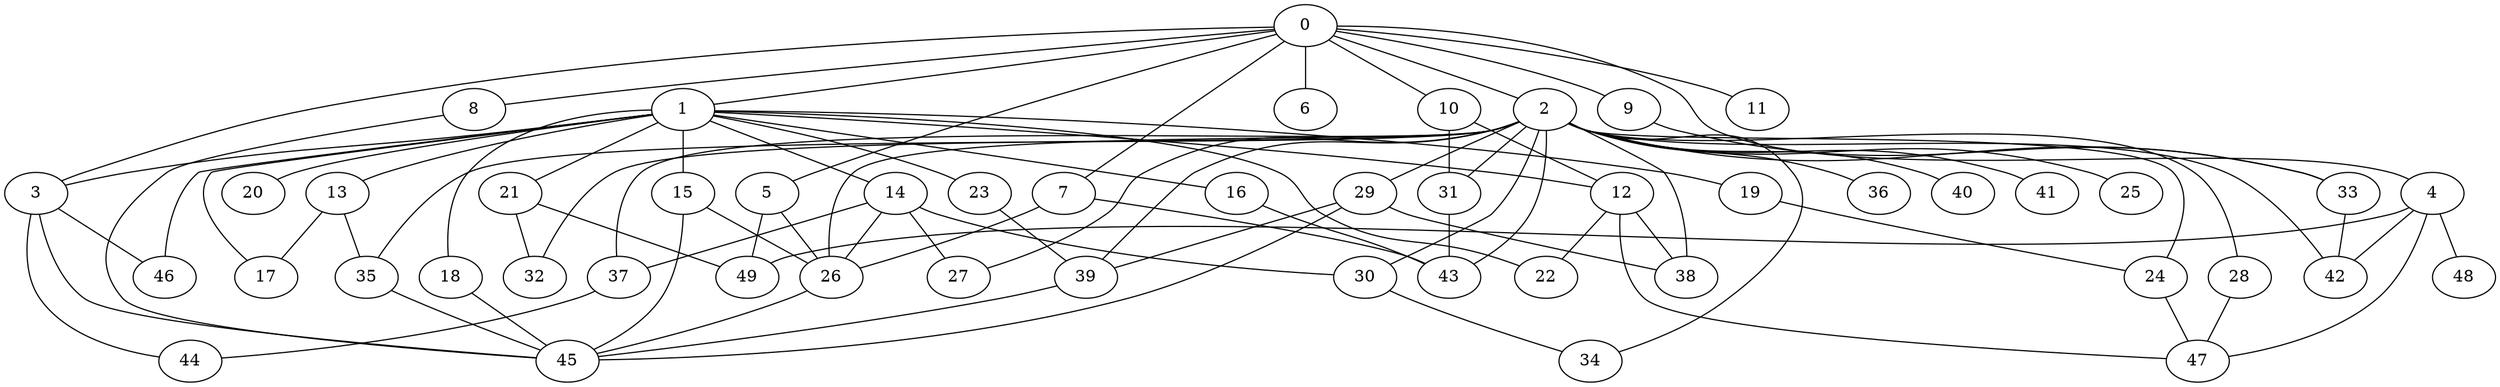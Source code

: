 
graph graphname {
    0 -- 1
0 -- 2
0 -- 3
0 -- 4
0 -- 5
0 -- 6
0 -- 7
0 -- 8
0 -- 9
0 -- 10
0 -- 11
1 -- 12
1 -- 13
1 -- 14
1 -- 15
1 -- 16
1 -- 17
1 -- 18
1 -- 19
1 -- 20
1 -- 21
1 -- 22
1 -- 23
1 -- 3
1 -- 46
2 -- 32
2 -- 34
2 -- 35
2 -- 36
2 -- 37
2 -- 38
2 -- 33
2 -- 40
2 -- 41
2 -- 42
2 -- 39
2 -- 43
2 -- 24
2 -- 25
2 -- 26
2 -- 27
2 -- 28
2 -- 29
2 -- 30
2 -- 31
3 -- 44
3 -- 45
3 -- 46
4 -- 48
4 -- 47
4 -- 42
4 -- 49
5 -- 49
5 -- 26
7 -- 26
7 -- 43
8 -- 45
9 -- 33
10 -- 12
10 -- 31
12 -- 47
12 -- 38
12 -- 22
13 -- 17
13 -- 35
14 -- 37
14 -- 30
14 -- 26
14 -- 27
15 -- 26
15 -- 45
16 -- 43
18 -- 45
19 -- 24
21 -- 49
21 -- 32
23 -- 39
24 -- 47
26 -- 45
28 -- 47
29 -- 38
29 -- 39
29 -- 45
30 -- 34
31 -- 43
33 -- 42
35 -- 45
37 -- 44
39 -- 45

}
